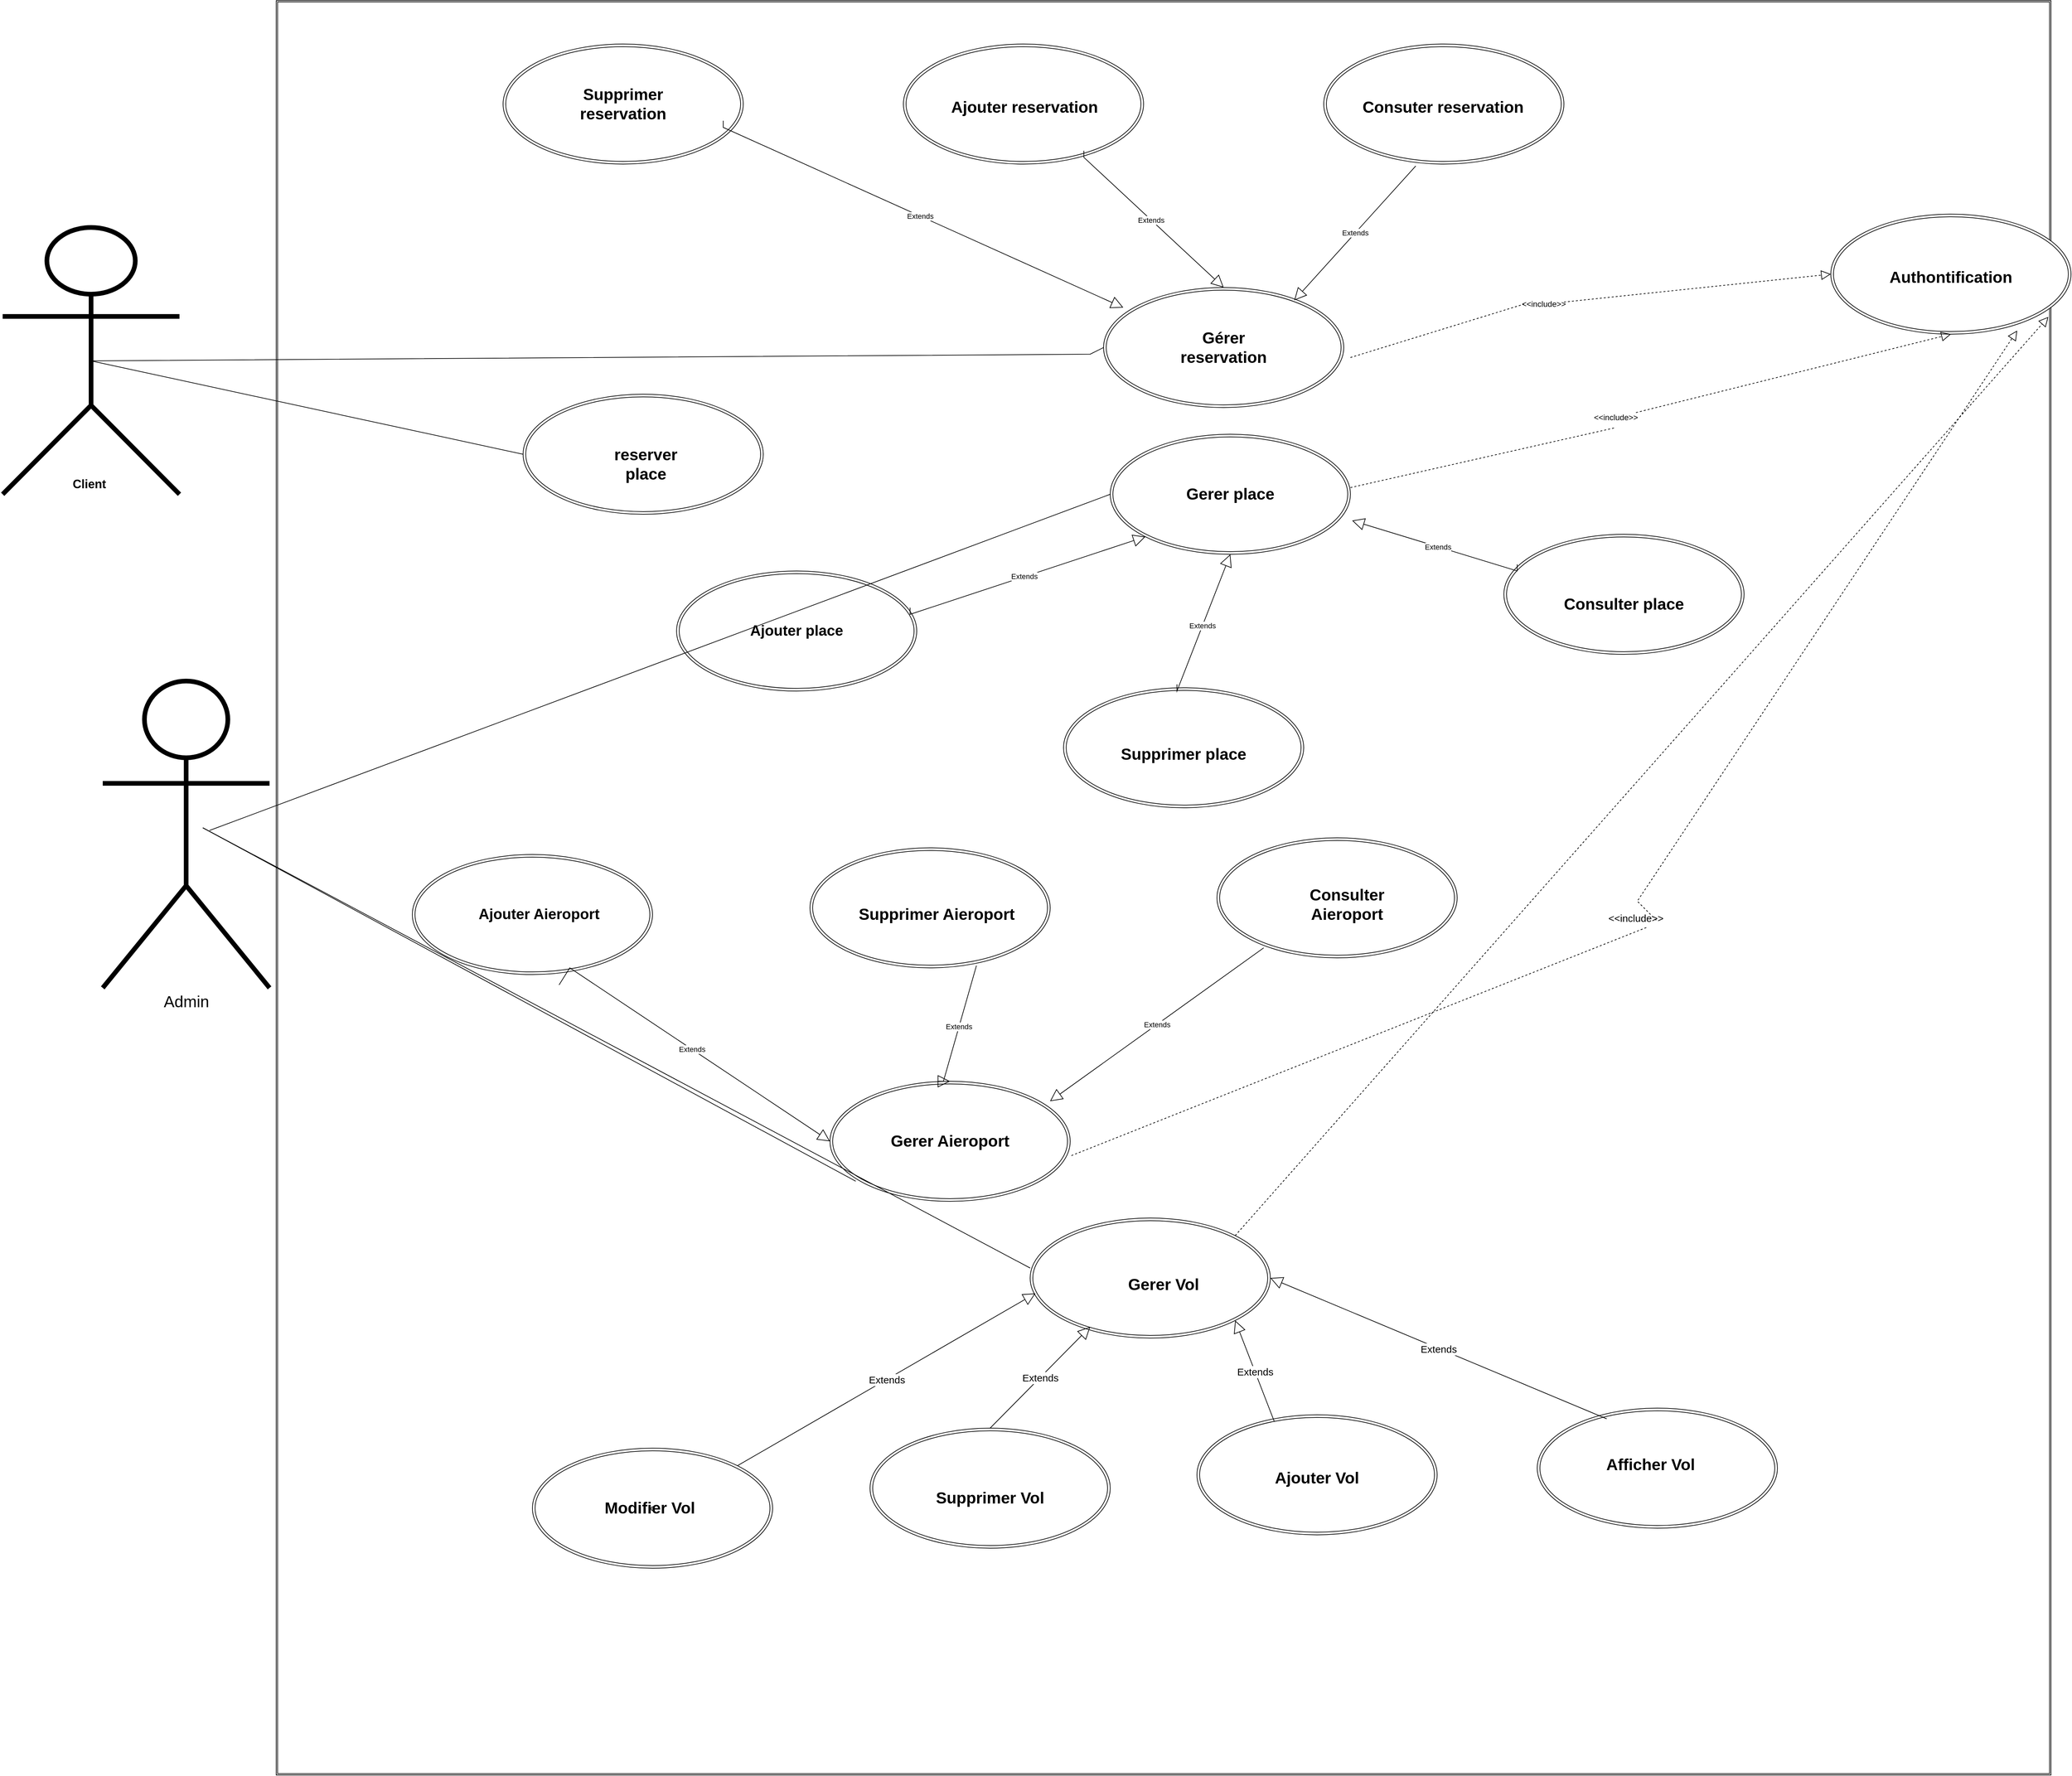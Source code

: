 <mxfile version="16.5.6" type="device"><diagram id="ThcS6F8uqdVfAWm7W_F0" name="Page-1"><mxGraphModel dx="4979" dy="3357" grid="1" gridSize="10" guides="1" tooltips="1" connect="1" arrows="1" fold="1" page="1" pageScale="1" pageWidth="827" pageHeight="1169" math="0" shadow="0"><root><mxCell id="0"/><mxCell id="1" parent="0"/><mxCell id="4guZJP-1SsOGrvmNnZcf-6" value="" style="shape=ext;double=1;whiteSpace=wrap;html=1;aspect=fixed;" parent="1" vertex="1"><mxGeometry x="30" y="-800" width="2660" height="2660" as="geometry"/></mxCell><mxCell id="4guZJP-1SsOGrvmNnZcf-21" value="&lt;span style=&quot;font-size: 18px&quot;&gt;&lt;b&gt;Client&lt;/b&gt;&lt;/span&gt;" style="text;html=1;strokeColor=none;fillColor=none;align=center;verticalAlign=middle;whiteSpace=wrap;rounded=0;" parent="1" vertex="1"><mxGeometry x="-310" y="-90" width="120" height="30" as="geometry"/></mxCell><mxCell id="4guZJP-1SsOGrvmNnZcf-25" value="" style="ellipse;shape=doubleEllipse;whiteSpace=wrap;html=1;strokeColor=#000000;" parent="1" vertex="1"><mxGeometry x="970" y="-735" width="360" height="180" as="geometry"/></mxCell><mxCell id="4guZJP-1SsOGrvmNnZcf-33" value="&lt;b&gt;&lt;font style=&quot;font-size: 24px&quot;&gt;Ajouter reservation&amp;nbsp;&lt;/font&gt;&lt;/b&gt;" style="text;html=1;strokeColor=none;fillColor=none;align=center;verticalAlign=middle;whiteSpace=wrap;rounded=0;" parent="1" vertex="1"><mxGeometry x="1020" y="-660" width="270" height="40" as="geometry"/></mxCell><mxCell id="4guZJP-1SsOGrvmNnZcf-37" value="" style="ellipse;shape=doubleEllipse;whiteSpace=wrap;html=1;strokeColor=#000000;" parent="1" vertex="1"><mxGeometry x="630" y="55" width="360" height="180" as="geometry"/></mxCell><mxCell id="4guZJP-1SsOGrvmNnZcf-38" value="&lt;b&gt;&lt;font style=&quot;font-size: 22px&quot;&gt;Ajouter place&lt;/font&gt;&lt;/b&gt;&lt;span style=&quot;color: rgba(0 , 0 , 0 , 0) ; font-family: monospace ; font-size: 0px&quot;&gt;%3CmxGraphModel%3E%3Croot%3E%3CmxCell%20id%3D%220%22%2F%3E%3CmxCell%20id%3D%221%22%20parent%3D%220%22%2F%3E%3CmxCell%20id%3D%222%22%20value%3D%22%22%20style%3D%22ellipse%3Bshape%3DdoubleEllipse%3BwhiteSpace%3Dwrap%3Bhtml%3D1%3BstrokeColor%3D%23000000%3B%22%20vertex%3D%221%22%20parent%3D%221%22%3E%3CmxGeometry%20x%3D%22830%22%20y%3D%22470%22%20width%3D%22360%22%20height%3D%22180%22%20as%3D%22geometry%22%2F%3E%3C%2FmxCell%3E%3C%2Froot%3E%3C%2FmxGraphModel%3E&lt;/span&gt;&lt;b&gt;&lt;font style=&quot;font-size: 22px&quot;&gt;&lt;br&gt;&lt;/font&gt;&lt;/b&gt;" style="text;html=1;strokeColor=none;fillColor=none;align=center;verticalAlign=middle;whiteSpace=wrap;rounded=0;fontSize=18;" parent="1" vertex="1"><mxGeometry x="620" y="130" width="380" height="30" as="geometry"/></mxCell><mxCell id="4guZJP-1SsOGrvmNnZcf-39" value="" style="ellipse;shape=doubleEllipse;whiteSpace=wrap;html=1;strokeColor=#000000;" parent="1" vertex="1"><mxGeometry x="370" y="-735" width="360" height="180" as="geometry"/></mxCell><mxCell id="4guZJP-1SsOGrvmNnZcf-40" value="&lt;span style=&quot;font-size: 24px&quot;&gt;&lt;b&gt;Supprimer reservation&lt;/b&gt;&lt;/span&gt;" style="text;html=1;strokeColor=none;fillColor=none;align=center;verticalAlign=middle;whiteSpace=wrap;rounded=0;fontSize=18;" parent="1" vertex="1"><mxGeometry x="445" y="-660" width="210" height="30" as="geometry"/></mxCell><mxCell id="4guZJP-1SsOGrvmNnZcf-41" value="" style="ellipse;shape=doubleEllipse;whiteSpace=wrap;html=1;strokeColor=#000000;" parent="1" vertex="1"><mxGeometry x="2360" y="-480" width="360" height="180" as="geometry"/></mxCell><mxCell id="4guZJP-1SsOGrvmNnZcf-42" value="&lt;span style=&quot;font-size: 24px&quot;&gt;&lt;b&gt;Authontification&lt;/b&gt;&lt;/span&gt;" style="text;html=1;strokeColor=none;fillColor=none;align=center;verticalAlign=middle;whiteSpace=wrap;rounded=0;fontSize=18;" parent="1" vertex="1"><mxGeometry x="2440" y="-400" width="200" height="30" as="geometry"/></mxCell><mxCell id="4guZJP-1SsOGrvmNnZcf-43" value="" style="ellipse;shape=doubleEllipse;whiteSpace=wrap;html=1;strokeColor=#000000;" parent="1" vertex="1"><mxGeometry x="1600" y="-735" width="360" height="180" as="geometry"/></mxCell><mxCell id="4guZJP-1SsOGrvmNnZcf-44" value="&lt;span style=&quot;font-size: 24px&quot;&gt;&lt;b&gt;Consuter reservation&lt;/b&gt;&lt;/span&gt;" style="text;html=1;strokeColor=none;fillColor=none;align=center;verticalAlign=middle;whiteSpace=wrap;rounded=0;fontSize=18;" parent="1" vertex="1"><mxGeometry x="1654" y="-675" width="250" height="70" as="geometry"/></mxCell><mxCell id="4guZJP-1SsOGrvmNnZcf-45" value="" style="ellipse;shape=doubleEllipse;whiteSpace=wrap;html=1;strokeColor=#000000;" parent="1" vertex="1"><mxGeometry x="1280" y="-150" width="360" height="180" as="geometry"/></mxCell><mxCell id="4guZJP-1SsOGrvmNnZcf-46" value="&lt;span style=&quot;font-size: 24px&quot;&gt;&lt;b&gt;Gerer place&lt;/b&gt;&lt;/span&gt;" style="text;html=1;strokeColor=none;fillColor=none;align=center;verticalAlign=middle;whiteSpace=wrap;rounded=0;fontSize=18;" parent="1" vertex="1"><mxGeometry x="1360" y="-75" width="200" height="30" as="geometry"/></mxCell><mxCell id="4guZJP-1SsOGrvmNnZcf-57" value="" style="ellipse;shape=doubleEllipse;whiteSpace=wrap;html=1;strokeColor=#000000;" parent="1" vertex="1"><mxGeometry x="1270" y="-370" width="360" height="180" as="geometry"/></mxCell><mxCell id="4guZJP-1SsOGrvmNnZcf-58" value="" style="ellipse;shape=doubleEllipse;whiteSpace=wrap;html=1;strokeColor=#000000;" parent="1" vertex="1"><mxGeometry x="1210" y="230" width="360" height="180" as="geometry"/></mxCell><mxCell id="4guZJP-1SsOGrvmNnZcf-59" value="" style="ellipse;shape=doubleEllipse;whiteSpace=wrap;html=1;strokeColor=#000000;" parent="1" vertex="1"><mxGeometry x="1870" width="360" height="180" as="geometry"/></mxCell><mxCell id="4guZJP-1SsOGrvmNnZcf-60" value="&lt;span style=&quot;font-size: 24px&quot;&gt;&lt;b&gt;Gérer reservation&lt;/b&gt;&lt;/span&gt;" style="text;html=1;strokeColor=none;fillColor=none;align=center;verticalAlign=middle;whiteSpace=wrap;rounded=0;fontSize=18;" parent="1" vertex="1"><mxGeometry x="1350" y="-295" width="200" height="30" as="geometry"/></mxCell><mxCell id="4guZJP-1SsOGrvmNnZcf-61" value="&lt;span style=&quot;font-size: 24px&quot;&gt;&lt;b&gt;Supprimer place&lt;/b&gt;&lt;/span&gt;" style="text;html=1;strokeColor=none;fillColor=none;align=center;verticalAlign=middle;whiteSpace=wrap;rounded=0;fontSize=18;" parent="1" vertex="1"><mxGeometry x="1260" y="315" width="260" height="30" as="geometry"/></mxCell><mxCell id="4guZJP-1SsOGrvmNnZcf-62" value="&lt;b style=&quot;font-size: 24px&quot;&gt;Consulter place&lt;/b&gt;" style="text;html=1;strokeColor=none;fillColor=none;align=center;verticalAlign=middle;whiteSpace=wrap;rounded=0;fontSize=18;" parent="1" vertex="1"><mxGeometry x="1945" y="90" width="210" height="30" as="geometry"/></mxCell><mxCell id="USk1Kf6pkvxNz3M4mQZj-3" value="Extends" style="endArrow=block;endSize=16;endFill=0;html=1;rounded=0;entryX=0.082;entryY=0.167;entryDx=0;entryDy=0;entryPerimeter=0;" parent="1" target="4guZJP-1SsOGrvmNnZcf-57" edge="1"><mxGeometry width="160" relative="1" as="geometry"><mxPoint x="700" y="-620" as="sourcePoint"/><mxPoint x="1390" y="-140" as="targetPoint"/><Array as="points"><mxPoint x="700" y="-610"/></Array></mxGeometry></mxCell><mxCell id="USk1Kf6pkvxNz3M4mQZj-4" value="Extends" style="endArrow=block;endSize=16;endFill=0;html=1;rounded=0;entryX=0.5;entryY=0;entryDx=0;entryDy=0;" parent="1" target="4guZJP-1SsOGrvmNnZcf-57" edge="1"><mxGeometry width="160" relative="1" as="geometry"><mxPoint x="1240.5" y="-575.06" as="sourcePoint"/><mxPoint x="1840.02" y="-295.0" as="targetPoint"/><Array as="points"><mxPoint x="1240.5" y="-565.06"/></Array></mxGeometry></mxCell><mxCell id="USk1Kf6pkvxNz3M4mQZj-5" value="Extends" style="endArrow=block;endSize=16;endFill=0;html=1;rounded=0;entryX=0.794;entryY=0.107;entryDx=0;entryDy=0;entryPerimeter=0;startArrow=none;exitX=0.383;exitY=1.016;exitDx=0;exitDy=0;exitPerimeter=0;" parent="1" source="4guZJP-1SsOGrvmNnZcf-43" target="4guZJP-1SsOGrvmNnZcf-57" edge="1"><mxGeometry width="160" relative="1" as="geometry"><mxPoint x="1740" y="-570" as="sourcePoint"/><mxPoint x="2339.52" y="-289.94" as="targetPoint"/><Array as="points"/></mxGeometry></mxCell><mxCell id="USk1Kf6pkvxNz3M4mQZj-6" value="" style="endArrow=none;html=1;rounded=0;entryX=0;entryY=0.5;entryDx=0;entryDy=0;exitX=0.5;exitY=0.5;exitDx=0;exitDy=0;exitPerimeter=0;" parent="1" source="0iXAxhbPwv8G-W2NcOY3-53" target="4guZJP-1SsOGrvmNnZcf-57" edge="1"><mxGeometry width="50" height="50" relative="1" as="geometry"><mxPoint x="-110" y="-420" as="sourcePoint"/><mxPoint x="1430" y="50" as="targetPoint"/><Array as="points"><mxPoint x="1250" y="-270"/></Array></mxGeometry></mxCell><mxCell id="USk1Kf6pkvxNz3M4mQZj-8" value="" style="endArrow=none;html=1;rounded=0;entryX=0;entryY=0.5;entryDx=0;entryDy=0;" parent="1" target="4guZJP-1SsOGrvmNnZcf-45" edge="1"><mxGeometry width="50" height="50" relative="1" as="geometry"><mxPoint x="-70" y="444.0" as="sourcePoint"/><mxPoint x="1430" y="50" as="targetPoint"/></mxGeometry></mxCell><mxCell id="0iXAxhbPwv8G-W2NcOY3-1" value="" style="endArrow=block;dashed=1;endFill=0;endSize=12;html=1;rounded=0;entryX=0.5;entryY=1;entryDx=0;entryDy=0;startArrow=none;" parent="1" source="0iXAxhbPwv8G-W2NcOY3-5" target="4guZJP-1SsOGrvmNnZcf-41" edge="1"><mxGeometry width="160" relative="1" as="geometry"><mxPoint x="1640" y="-70" as="sourcePoint"/><mxPoint x="1800" y="-70" as="targetPoint"/></mxGeometry></mxCell><mxCell id="0iXAxhbPwv8G-W2NcOY3-2" value="" style="endArrow=block;dashed=1;endFill=0;endSize=12;html=1;rounded=0;entryX=0;entryY=0.5;entryDx=0;entryDy=0;startArrow=none;" parent="1" source="0iXAxhbPwv8G-W2NcOY3-3" target="4guZJP-1SsOGrvmNnZcf-41" edge="1"><mxGeometry width="160" relative="1" as="geometry"><mxPoint x="1640" y="-265" as="sourcePoint"/><mxPoint x="2540" y="-495" as="targetPoint"/></mxGeometry></mxCell><mxCell id="0iXAxhbPwv8G-W2NcOY3-3" value="&amp;lt;&amp;lt;include&amp;gt;&amp;gt;" style="text;html=1;strokeColor=none;fillColor=none;align=center;verticalAlign=middle;whiteSpace=wrap;rounded=0;" parent="1" vertex="1"><mxGeometry x="1900" y="-360" width="60" height="30" as="geometry"/></mxCell><mxCell id="0iXAxhbPwv8G-W2NcOY3-4" value="" style="endArrow=none;dashed=1;endFill=0;endSize=12;html=1;rounded=0;entryX=0;entryY=0.5;entryDx=0;entryDy=0;" parent="1" target="0iXAxhbPwv8G-W2NcOY3-3" edge="1"><mxGeometry width="160" relative="1" as="geometry"><mxPoint x="1640" y="-265" as="sourcePoint"/><mxPoint x="2360" y="-390" as="targetPoint"/></mxGeometry></mxCell><mxCell id="0iXAxhbPwv8G-W2NcOY3-5" value="&amp;lt;&amp;lt;include&amp;gt;&amp;gt;" style="text;html=1;strokeColor=none;fillColor=none;align=center;verticalAlign=middle;whiteSpace=wrap;rounded=0;" parent="1" vertex="1"><mxGeometry x="2008" y="-190" width="60" height="30" as="geometry"/></mxCell><mxCell id="0iXAxhbPwv8G-W2NcOY3-6" value="" style="endArrow=none;dashed=1;endFill=0;endSize=12;html=1;rounded=0;entryX=0.5;entryY=1;entryDx=0;entryDy=0;" parent="1" target="0iXAxhbPwv8G-W2NcOY3-5" edge="1"><mxGeometry width="160" relative="1" as="geometry"><mxPoint x="1640" y="-70" as="sourcePoint"/><mxPoint x="2540" y="-300" as="targetPoint"/></mxGeometry></mxCell><mxCell id="0iXAxhbPwv8G-W2NcOY3-7" value="Extends" style="endArrow=block;endSize=16;endFill=0;html=1;rounded=0;entryX=0;entryY=1;entryDx=0;entryDy=0;" parent="1" target="4guZJP-1SsOGrvmNnZcf-45" edge="1"><mxGeometry width="160" relative="1" as="geometry"><mxPoint x="980" y="110" as="sourcePoint"/><mxPoint x="1579.52" y="390.06" as="targetPoint"/><Array as="points"><mxPoint x="980" y="120"/></Array></mxGeometry></mxCell><mxCell id="0iXAxhbPwv8G-W2NcOY3-8" value="Extends" style="endArrow=block;endSize=16;endFill=0;html=1;rounded=0;entryX=0.5;entryY=1;entryDx=0;entryDy=0;" parent="1" target="4guZJP-1SsOGrvmNnZcf-45" edge="1"><mxGeometry width="160" relative="1" as="geometry"><mxPoint x="1380" y="225" as="sourcePoint"/><mxPoint x="1732.721" y="118.64" as="targetPoint"/><Array as="points"><mxPoint x="1380" y="235"/></Array></mxGeometry></mxCell><mxCell id="0iXAxhbPwv8G-W2NcOY3-9" value="Extends" style="endArrow=block;endSize=16;endFill=0;html=1;rounded=0;entryX=1.007;entryY=0.719;entryDx=0;entryDy=0;entryPerimeter=0;" parent="1" target="4guZJP-1SsOGrvmNnZcf-45" edge="1"><mxGeometry width="160" relative="1" as="geometry"><mxPoint x="1890" y="45" as="sourcePoint"/><mxPoint x="1970" y="-150" as="targetPoint"/><Array as="points"><mxPoint x="1890" y="55"/></Array></mxGeometry></mxCell><mxCell id="0iXAxhbPwv8G-W2NcOY3-11" value="" style="ellipse;shape=doubleEllipse;whiteSpace=wrap;html=1;strokeColor=#000000;" parent="1" vertex="1"><mxGeometry x="234" y="480" width="360" height="180" as="geometry"/></mxCell><mxCell id="0iXAxhbPwv8G-W2NcOY3-12" value="" style="ellipse;shape=doubleEllipse;whiteSpace=wrap;html=1;strokeColor=#000000;" parent="1" vertex="1"><mxGeometry x="860" y="820" width="360" height="180" as="geometry"/></mxCell><mxCell id="0iXAxhbPwv8G-W2NcOY3-13" value="" style="ellipse;shape=doubleEllipse;whiteSpace=wrap;html=1;strokeColor=#000000;" parent="1" vertex="1"><mxGeometry x="830" y="470" width="360" height="180" as="geometry"/></mxCell><mxCell id="0iXAxhbPwv8G-W2NcOY3-14" value="" style="ellipse;shape=doubleEllipse;whiteSpace=wrap;html=1;strokeColor=#000000;" parent="1" vertex="1"><mxGeometry x="1440" y="455" width="360" height="180" as="geometry"/></mxCell><mxCell id="0iXAxhbPwv8G-W2NcOY3-15" value="&lt;b&gt;&lt;font style=&quot;font-size: 22px&quot;&gt;Ajouter Aieroport&lt;/font&gt;&lt;/b&gt;&lt;span style=&quot;color: rgba(0 , 0 , 0 , 0) ; font-family: monospace ; font-size: 0px&quot;&gt;%3CmxGraphModel%3E%3Croot%3E%3CmxCell%20id%3D%220%22%2F%3E%3CmxCell%20id%3D%221%22%20parent%3D%220%22%2F%3E%3CmxCell%20id%3D%222%22%20value%3D%22%22%20style%3D%22ellipse%3Bshape%3DdoubleEllipse%3BwhiteSpace%3Dwrap%3Bhtml%3D1%3BstrokeColor%3D%23000000%3B%22%20vertex%3D%221%22%20parent%3D%221%22%3E%3CmxGeometry%20x%3D%22830%22%20y%3D%22470%22%20width%3D%22360%22%20height%3D%22180%22%20as%3D%22geometry%22%2F%3E%3C%2FmxCell%3E%3C%2Froot%3E%3C%2FmxGraphModel%3E&lt;/span&gt;&lt;b&gt;&lt;font style=&quot;font-size: 22px&quot;&gt;&lt;br&gt;&lt;/font&gt;&lt;/b&gt;" style="text;html=1;strokeColor=none;fillColor=none;align=center;verticalAlign=middle;whiteSpace=wrap;rounded=0;fontSize=18;" parent="1" vertex="1"><mxGeometry x="234" y="555" width="380" height="30" as="geometry"/></mxCell><mxCell id="0iXAxhbPwv8G-W2NcOY3-16" value="&lt;span style=&quot;font-size: 24px&quot;&gt;&lt;b&gt;Supprimer Aieroport&lt;/b&gt;&lt;/span&gt;" style="text;html=1;strokeColor=none;fillColor=none;align=center;verticalAlign=middle;whiteSpace=wrap;rounded=0;fontSize=18;" parent="1" vertex="1"><mxGeometry x="890" y="555" width="260" height="30" as="geometry"/></mxCell><mxCell id="0iXAxhbPwv8G-W2NcOY3-17" value="&lt;b style=&quot;font-size: 24px&quot;&gt;Consulter Aieroport&lt;/b&gt;" style="text;html=1;strokeColor=none;fillColor=none;align=center;verticalAlign=middle;whiteSpace=wrap;rounded=0;fontSize=18;" parent="1" vertex="1"><mxGeometry x="1530" y="540" width="210" height="30" as="geometry"/></mxCell><mxCell id="0iXAxhbPwv8G-W2NcOY3-18" value="&lt;span style=&quot;font-size: 24px&quot;&gt;&lt;b&gt;Gerer Aieroport&lt;/b&gt;&lt;/span&gt;" style="text;html=1;strokeColor=none;fillColor=none;align=center;verticalAlign=middle;whiteSpace=wrap;rounded=0;fontSize=18;" parent="1" vertex="1"><mxGeometry x="940" y="895" width="200" height="30" as="geometry"/></mxCell><mxCell id="0iXAxhbPwv8G-W2NcOY3-19" value="Extends" style="endArrow=block;endSize=16;endFill=0;html=1;rounded=0;exitX=0.693;exitY=0.981;exitDx=0;exitDy=0;exitPerimeter=0;" parent="1" source="0iXAxhbPwv8G-W2NcOY3-13" edge="1"><mxGeometry width="160" relative="1" as="geometry"><mxPoint x="1030" y="810" as="sourcePoint"/><mxPoint x="1040" y="820" as="targetPoint"/><Array as="points"><mxPoint x="1030" y="820"/></Array></mxGeometry></mxCell><mxCell id="0iXAxhbPwv8G-W2NcOY3-20" value="Extends" style="endArrow=block;endSize=16;endFill=0;html=1;rounded=0;entryX=0;entryY=0.5;entryDx=0;entryDy=0;exitX=0.611;exitY=1.086;exitDx=0;exitDy=0;exitPerimeter=0;" parent="1" source="0iXAxhbPwv8G-W2NcOY3-11" target="0iXAxhbPwv8G-W2NcOY3-12" edge="1"><mxGeometry width="160" relative="1" as="geometry"><mxPoint x="320" y="816.36" as="sourcePoint"/><mxPoint x="672.721" y="710.0" as="targetPoint"/><Array as="points"><mxPoint x="470" y="650"/></Array></mxGeometry></mxCell><mxCell id="0iXAxhbPwv8G-W2NcOY3-21" value="Extends" style="endArrow=block;endSize=16;endFill=0;html=1;rounded=0;entryX=0.916;entryY=0.166;entryDx=0;entryDy=0;entryPerimeter=0;" parent="1" target="0iXAxhbPwv8G-W2NcOY3-12" edge="1"><mxGeometry width="160" relative="1" as="geometry"><mxPoint x="1510" y="620" as="sourcePoint"/><mxPoint x="1672.721" y="760.0" as="targetPoint"/><Array as="points"><mxPoint x="1510" y="620"/></Array></mxGeometry></mxCell><mxCell id="0iXAxhbPwv8G-W2NcOY3-22" value="" style="endArrow=none;html=1;rounded=0;entryX=0.107;entryY=0.832;entryDx=0;entryDy=0;entryPerimeter=0;" parent="1" target="0iXAxhbPwv8G-W2NcOY3-12" edge="1"><mxGeometry width="50" height="50" relative="1" as="geometry"><mxPoint x="-80" y="440" as="sourcePoint"/><mxPoint x="740" y="830" as="targetPoint"/></mxGeometry></mxCell><mxCell id="0iXAxhbPwv8G-W2NcOY3-24" value="" style="endArrow=block;dashed=1;endFill=0;endSize=12;html=1;rounded=0;entryX=0.776;entryY=0.97;entryDx=0;entryDy=0;entryPerimeter=0;exitX=1.005;exitY=0.619;exitDx=0;exitDy=0;exitPerimeter=0;startArrow=none;" parent="1" source="0iXAxhbPwv8G-W2NcOY3-25" target="4guZJP-1SsOGrvmNnZcf-41" edge="1"><mxGeometry width="160" relative="1" as="geometry"><mxPoint x="1220" y="950" as="sourcePoint"/><mxPoint x="1390" y="840" as="targetPoint"/><Array as="points"><mxPoint x="2070" y="550"/></Array></mxGeometry></mxCell><mxCell id="0iXAxhbPwv8G-W2NcOY3-26" value="" style="ellipse;shape=doubleEllipse;whiteSpace=wrap;html=1;strokeColor=#000000;" parent="1" vertex="1"><mxGeometry x="1160" y="1025" width="360" height="180" as="geometry"/></mxCell><mxCell id="0iXAxhbPwv8G-W2NcOY3-27" value="c&lt;span style=&quot;color: rgba(0 , 0 , 0 , 0) ; font-family: monospace ; font-size: 0px&quot;&gt;%3CmxGraphModel%3E%3Croot%3E%3CmxCell%20id%3D%220%22%2F%3E%3CmxCell%20id%3D%221%22%20parent%3D%220%22%2F%3E%3CmxCell%20id%3D%222%22%20value%3D%22%22%20style%3D%22ellipse%3BwhiteSpace%3Dwrap%3Bhtml%3D1%3Baspect%3Dfixed%3BstrokeColor%3D%23000000%3B%22%20vertex%3D%221%22%20parent%3D%221%22%3E%3CmxGeometry%20x%3D%22-150%22%20y%3D%22-560%22%20width%3D%2280%22%20height%3D%2280%22%20as%3D%22geometry%22%2F%3E%3C%2FmxCell%3E%3CmxCell%20id%3D%223%22%20value%3D%22%22%20style%3D%22endArrow%3Dnone%3Bhtml%3D1%3Brounded%3D0%3B%22%20edge%3D%221%22%20parent%3D%221%22%3E%3CmxGeometry%20width%3D%2250%22%20height%3D%2250%22%20relative%3D%221%22%20as%3D%22geometry%22%3E%3CmxPoint%20x%3D%22-111.67%22%20y%3D%22-460%22%20as%3D%22sourcePoint%22%2F%3E%3CmxPoint%20x%3D%22-111.67%22%20y%3D%22-300%22%20as%3D%22targetPoint%22%2F%3E%3CArray%20as%3D%22points%22%2F%3E%3C%2FmxGeometry%3E%3C%2FmxCell%3E%3C%2Froot%3E%3C%2FmxGraphModel%3E&lt;/span&gt;" style="ellipse;shape=doubleEllipse;whiteSpace=wrap;html=1;strokeColor=#000000;" parent="1" vertex="1"><mxGeometry x="414" y="1370" width="360" height="180" as="geometry"/></mxCell><mxCell id="0iXAxhbPwv8G-W2NcOY3-28" value="" style="ellipse;shape=doubleEllipse;whiteSpace=wrap;html=1;strokeColor=#000000;" parent="1" vertex="1"><mxGeometry x="920" y="1340" width="360" height="180" as="geometry"/></mxCell><mxCell id="0iXAxhbPwv8G-W2NcOY3-29" value="" style="ellipse;shape=doubleEllipse;whiteSpace=wrap;html=1;strokeColor=#000000;" parent="1" vertex="1"><mxGeometry x="1410" y="1320" width="360" height="180" as="geometry"/></mxCell><mxCell id="0iXAxhbPwv8G-W2NcOY3-30" value="&lt;span style=&quot;font-size: 24px&quot;&gt;&lt;b&gt;Gerer Vol&lt;/b&gt;&lt;/span&gt;" style="text;html=1;strokeColor=none;fillColor=none;align=center;verticalAlign=middle;whiteSpace=wrap;rounded=0;fontSize=18;" parent="1" vertex="1"><mxGeometry x="1260" y="1110" width="200" height="30" as="geometry"/></mxCell><mxCell id="0iXAxhbPwv8G-W2NcOY3-31" value="&lt;span style=&quot;font-size: 24px&quot;&gt;&lt;b&gt;Modifier Vol&lt;/b&gt;&lt;/span&gt;" style="text;html=1;strokeColor=none;fillColor=none;align=center;verticalAlign=middle;whiteSpace=wrap;rounded=0;fontSize=18;" parent="1" vertex="1"><mxGeometry x="490" y="1445" width="200" height="30" as="geometry"/></mxCell><mxCell id="0iXAxhbPwv8G-W2NcOY3-32" value="&lt;span style=&quot;font-size: 24px&quot;&gt;&lt;b&gt;Supprimer Vol&lt;/b&gt;&lt;/span&gt;" style="text;html=1;strokeColor=none;fillColor=none;align=center;verticalAlign=middle;whiteSpace=wrap;rounded=0;fontSize=18;" parent="1" vertex="1"><mxGeometry x="1000" y="1430" width="200" height="30" as="geometry"/></mxCell><mxCell id="0iXAxhbPwv8G-W2NcOY3-33" value="&lt;span style=&quot;font-size: 24px&quot;&gt;&lt;b&gt;Ajouter Vol&lt;/b&gt;&lt;/span&gt;" style="text;html=1;strokeColor=none;fillColor=none;align=center;verticalAlign=middle;whiteSpace=wrap;rounded=0;fontSize=18;" parent="1" vertex="1"><mxGeometry x="1490" y="1400" width="200" height="30" as="geometry"/></mxCell><mxCell id="0iXAxhbPwv8G-W2NcOY3-34" value="" style="ellipse;shape=doubleEllipse;whiteSpace=wrap;html=1;strokeColor=#000000;" parent="1" vertex="1"><mxGeometry x="1920" y="1310" width="360" height="180" as="geometry"/></mxCell><mxCell id="0iXAxhbPwv8G-W2NcOY3-36" value="&lt;span style=&quot;font-size: 24px&quot;&gt;&lt;b&gt;Afficher Vol&lt;/b&gt;&lt;/span&gt;" style="text;html=1;strokeColor=none;fillColor=none;align=center;verticalAlign=middle;whiteSpace=wrap;rounded=0;fontSize=18;" parent="1" vertex="1"><mxGeometry x="1990" y="1380" width="200" height="30" as="geometry"/></mxCell><mxCell id="0iXAxhbPwv8G-W2NcOY3-39" value="Extends" style="endArrow=block;endSize=16;endFill=0;html=1;rounded=0;fontSize=15;exitX=1;exitY=0;exitDx=0;exitDy=0;entryX=0.022;entryY=0.628;entryDx=0;entryDy=0;entryPerimeter=0;" parent="1" source="0iXAxhbPwv8G-W2NcOY3-27" target="0iXAxhbPwv8G-W2NcOY3-26" edge="1"><mxGeometry width="160" relative="1" as="geometry"><mxPoint x="930" y="1120" as="sourcePoint"/><mxPoint x="1090" y="1120" as="targetPoint"/></mxGeometry></mxCell><mxCell id="0iXAxhbPwv8G-W2NcOY3-40" value="Extends" style="endArrow=block;endSize=16;endFill=0;html=1;rounded=0;fontSize=15;exitX=0.5;exitY=0;exitDx=0;exitDy=0;entryX=0.25;entryY=0.906;entryDx=0;entryDy=0;entryPerimeter=0;" parent="1" source="0iXAxhbPwv8G-W2NcOY3-28" target="0iXAxhbPwv8G-W2NcOY3-26" edge="1"><mxGeometry width="160" relative="1" as="geometry"><mxPoint x="737.279" y="1406.36" as="sourcePoint"/><mxPoint x="1177.92" y="1148.04" as="targetPoint"/></mxGeometry></mxCell><mxCell id="0iXAxhbPwv8G-W2NcOY3-41" value="Extends" style="endArrow=block;endSize=16;endFill=0;html=1;rounded=0;fontSize=15;exitX=0.322;exitY=0.056;exitDx=0;exitDy=0;exitPerimeter=0;entryX=1;entryY=1;entryDx=0;entryDy=0;" parent="1" source="0iXAxhbPwv8G-W2NcOY3-29" target="0iXAxhbPwv8G-W2NcOY3-26" edge="1"><mxGeometry width="160" relative="1" as="geometry"><mxPoint x="930" y="1120" as="sourcePoint"/><mxPoint x="1090" y="1120" as="targetPoint"/></mxGeometry></mxCell><mxCell id="0iXAxhbPwv8G-W2NcOY3-42" value="Extends" style="endArrow=block;endSize=16;endFill=0;html=1;rounded=0;fontSize=15;exitX=0.289;exitY=0.089;exitDx=0;exitDy=0;exitPerimeter=0;entryX=1;entryY=0.5;entryDx=0;entryDy=0;" parent="1" source="0iXAxhbPwv8G-W2NcOY3-34" target="0iXAxhbPwv8G-W2NcOY3-26" edge="1"><mxGeometry width="160" relative="1" as="geometry"><mxPoint x="930" y="1120" as="sourcePoint"/><mxPoint x="1090" y="1120" as="targetPoint"/></mxGeometry></mxCell><mxCell id="0iXAxhbPwv8G-W2NcOY3-43" value="" style="endArrow=none;html=1;rounded=0;fontSize=15;" parent="1" edge="1"><mxGeometry width="50" height="50" relative="1" as="geometry"><mxPoint x="-80" y="440" as="sourcePoint"/><mxPoint x="1160" y="1100" as="targetPoint"/></mxGeometry></mxCell><mxCell id="0iXAxhbPwv8G-W2NcOY3-46" value="" style="endArrow=block;dashed=1;endFill=0;endSize=12;html=1;rounded=0;fontSize=15;exitX=1;exitY=0;exitDx=0;exitDy=0;entryX=0.906;entryY=0.856;entryDx=0;entryDy=0;entryPerimeter=0;" parent="1" source="0iXAxhbPwv8G-W2NcOY3-26" target="4guZJP-1SsOGrvmNnZcf-41" edge="1"><mxGeometry width="160" relative="1" as="geometry"><mxPoint x="1100" y="1010" as="sourcePoint"/><mxPoint x="1260" y="1010" as="targetPoint"/><Array as="points"/></mxGeometry></mxCell><mxCell id="0iXAxhbPwv8G-W2NcOY3-52" value="Admin" style="shape=umlActor;verticalLabelPosition=bottom;verticalAlign=top;html=1;fontSize=24;strokeWidth=7;" parent="1" vertex="1"><mxGeometry x="-230" y="220" width="250" height="460" as="geometry"/></mxCell><mxCell id="0iXAxhbPwv8G-W2NcOY3-53" value="" style="shape=umlActor;verticalLabelPosition=bottom;verticalAlign=top;html=1;fontSize=24;strokeWidth=7;" parent="1" vertex="1"><mxGeometry x="-380" y="-460" width="265" height="400" as="geometry"/></mxCell><mxCell id="0iXAxhbPwv8G-W2NcOY3-59" value="" style="ellipse;shape=doubleEllipse;whiteSpace=wrap;html=1;strokeColor=#000000;" parent="1" vertex="1"><mxGeometry x="400" y="-210" width="360" height="180" as="geometry"/></mxCell><mxCell id="0iXAxhbPwv8G-W2NcOY3-60" value="&lt;b&gt;reserver place&lt;/b&gt;" style="text;html=1;strokeColor=none;fillColor=none;align=center;verticalAlign=middle;whiteSpace=wrap;rounded=0;fontSize=24;" parent="1" vertex="1"><mxGeometry x="554" y="-120" width="60" height="30" as="geometry"/></mxCell><mxCell id="0iXAxhbPwv8G-W2NcOY3-25" value="&lt;span style=&quot;font-size: 15px&quot;&gt;&amp;lt;&amp;lt;include&amp;gt;&amp;gt;&lt;/span&gt;" style="text;html=1;strokeColor=none;fillColor=none;align=center;verticalAlign=middle;whiteSpace=wrap;rounded=0;" parent="1" vertex="1"><mxGeometry x="2038" y="560" width="60" height="30" as="geometry"/></mxCell><mxCell id="_CAVznuseLqsmUkmTrj--3" value="" style="endArrow=none;dashed=1;endFill=0;endSize=12;html=1;rounded=0;entryX=0.776;entryY=0.97;entryDx=0;entryDy=0;entryPerimeter=0;exitX=1.005;exitY=0.619;exitDx=0;exitDy=0;exitPerimeter=0;" edge="1" parent="1" source="0iXAxhbPwv8G-W2NcOY3-12" target="0iXAxhbPwv8G-W2NcOY3-25"><mxGeometry width="160" relative="1" as="geometry"><mxPoint x="1221.8" y="931.42" as="sourcePoint"/><mxPoint x="2639.36" y="-305.4" as="targetPoint"/><Array as="points"/></mxGeometry></mxCell><mxCell id="_CAVznuseLqsmUkmTrj--9" value="" style="endArrow=none;html=1;rounded=0;exitX=0.5;exitY=0.5;exitDx=0;exitDy=0;exitPerimeter=0;entryX=0;entryY=0.5;entryDx=0;entryDy=0;" edge="1" parent="1" source="0iXAxhbPwv8G-W2NcOY3-53" target="0iXAxhbPwv8G-W2NcOY3-59"><mxGeometry width="50" height="50" relative="1" as="geometry"><mxPoint x="830" y="-490" as="sourcePoint"/><mxPoint x="880" y="-540" as="targetPoint"/></mxGeometry></mxCell></root></mxGraphModel></diagram></mxfile>